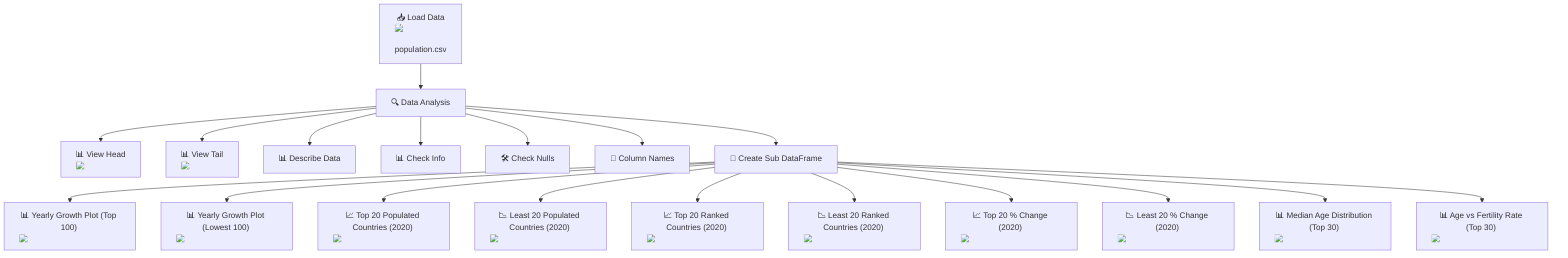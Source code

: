flowchart TD
    A["📥 Load Data <img src='file.svg' /> <br/> population.csv"] --> B["🔍 Data Analysis"]
    B --> C["📊 View Head <img src='table.svg' />"]
    B --> D["📊 View Tail <img src='table.svg' />"]
    B --> E["📊 Describe Data"]
    B --> F["📊 Check Info"]
    B --> G["🛠️ Check Nulls"]
    B --> H["🔎 Column Names"]
    B --> I["📂 Create Sub DataFrame"]
    
    I --> J["📊 Yearly Growth Plot (Top 100) <img src='lineplot_template.svg' />"]
    I --> K["📊 Yearly Growth Plot (Lowest 100) <img src='lineplot_template.svg' />"]
    I --> L["📈 Top 20 Populated Countries (2020) <img src='barplot_template.svg' />"]
    I --> M["📉 Least 20 Populated Countries (2020) <img src='barplot_template.svg' />"]
    
    I --> N["📈 Top 20 Ranked Countries (2020) <img src='barplot_template.svg' />"]
    I --> O["📉 Least 20 Ranked Countries (2020) <img src='barplot_template.svg' />"]
    
    I --> P["📈 Top 20 % Change (2020) <img src='barplot_template.svg' />"]
    I --> Q["📉 Least 20 % Change (2020) <img src='barplot_template.svg' />"]
    
    I --> R["📊 Median Age Distribution (Top 30) <img src='hist_template.svg' />"]
    I --> S["📊 Age vs Fertility Rate (Top 30) <img src='scatter_plot_template.svg' />"]